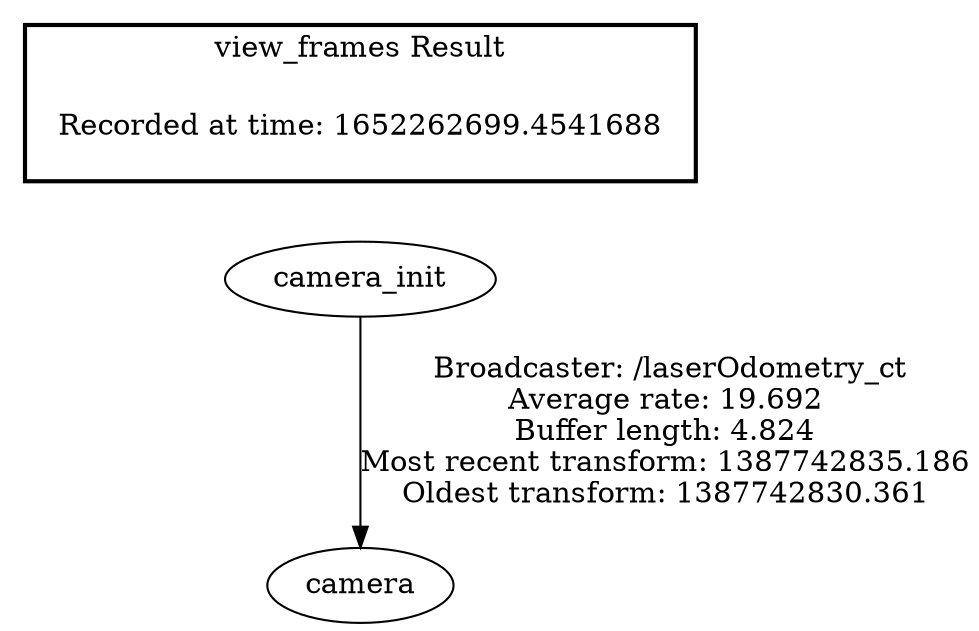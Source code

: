 digraph G {
"camera_init" -> "camera"[label=" Broadcaster: /laserOdometry_ct\nAverage rate: 19.692\nBuffer length: 4.824\nMost recent transform: 1387742835.186\nOldest transform: 1387742830.361\n"];
edge [style=invis];
 subgraph cluster_legend { style=bold; color=black; label ="view_frames Result";
"Recorded at time: 1652262699.4541688"[ shape=plaintext ] ;
}->"camera_init";
}
